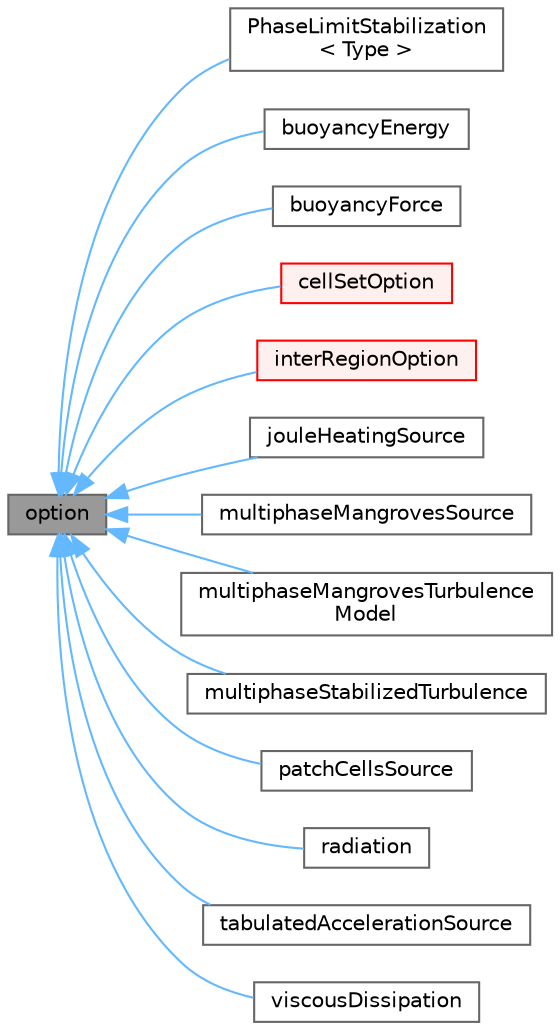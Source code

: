 digraph "option"
{
 // LATEX_PDF_SIZE
  bgcolor="transparent";
  edge [fontname=Helvetica,fontsize=10,labelfontname=Helvetica,labelfontsize=10];
  node [fontname=Helvetica,fontsize=10,shape=box,height=0.2,width=0.4];
  rankdir="LR";
  Node1 [id="Node000001",label="option",height=0.2,width=0.4,color="gray40", fillcolor="grey60", style="filled", fontcolor="black",tooltip="Base abstract class for handling finite volume options (i.e. fvOption)."];
  Node1 -> Node2 [id="edge1_Node000001_Node000002",dir="back",color="steelblue1",style="solid",tooltip=" "];
  Node2 [id="Node000002",label="PhaseLimitStabilization\l\< Type \>",height=0.2,width=0.4,color="gray40", fillcolor="white", style="filled",URL="$classFoam_1_1fv_1_1PhaseLimitStabilization.html",tooltip="Stabilization source for phase transport equations of Type, where <Type>=Scalar/Vector/SphericalTenso..."];
  Node1 -> Node3 [id="edge2_Node000001_Node000003",dir="back",color="steelblue1",style="solid",tooltip=" "];
  Node3 [id="Node000003",label="buoyancyEnergy",height=0.2,width=0.4,color="gray40", fillcolor="white", style="filled",URL="$classFoam_1_1fv_1_1buoyancyEnergy.html",tooltip="Applies buoyancy energy sources (i.e. Sb) to the energy equation for compressible flows."];
  Node1 -> Node4 [id="edge3_Node000001_Node000004",dir="back",color="steelblue1",style="solid",tooltip=" "];
  Node4 [id="Node000004",label="buoyancyForce",height=0.2,width=0.4,color="gray40", fillcolor="white", style="filled",URL="$classFoam_1_1fv_1_1buoyancyForce.html",tooltip="Applies buoyancy force sources (i.e. Sf) to the momentum equation for incompressible and compressible..."];
  Node1 -> Node5 [id="edge4_Node000001_Node000005",dir="back",color="steelblue1",style="solid",tooltip=" "];
  Node5 [id="Node000005",label="cellSetOption",height=0.2,width=0.4,color="red", fillcolor="#FFF0F0", style="filled",URL="$classFoam_1_1fv_1_1cellSetOption.html",tooltip="Intermediate abstract class for handling cell-set options for the derived fvOptions."];
  Node1 -> Node35 [id="edge5_Node000001_Node000035",dir="back",color="steelblue1",style="solid",tooltip=" "];
  Node35 [id="Node000035",label="interRegionOption",height=0.2,width=0.4,color="red", fillcolor="#FFF0F0", style="filled",URL="$classFoam_1_1fv_1_1interRegionOption.html",tooltip="Intermediate class for handling inter-region exchanges."];
  Node1 -> Node42 [id="edge6_Node000001_Node000042",dir="back",color="steelblue1",style="solid",tooltip=" "];
  Node42 [id="Node000042",label="jouleHeatingSource",height=0.2,width=0.4,color="gray40", fillcolor="white", style="filled",URL="$classFoam_1_1fv_1_1jouleHeatingSource.html",tooltip="Evolves an electrical potential equation."];
  Node1 -> Node43 [id="edge7_Node000001_Node000043",dir="back",color="steelblue1",style="solid",tooltip=" "];
  Node43 [id="Node000043",label="multiphaseMangrovesSource",height=0.2,width=0.4,color="gray40", fillcolor="white", style="filled",URL="$classFoam_1_1fv_1_1multiphaseMangrovesSource.html",tooltip=" "];
  Node1 -> Node44 [id="edge8_Node000001_Node000044",dir="back",color="steelblue1",style="solid",tooltip=" "];
  Node44 [id="Node000044",label="multiphaseMangrovesTurbulence\lModel",height=0.2,width=0.4,color="gray40", fillcolor="white", style="filled",URL="$classFoam_1_1fv_1_1multiphaseMangrovesTurbulenceModel.html",tooltip=" "];
  Node1 -> Node45 [id="edge9_Node000001_Node000045",dir="back",color="steelblue1",style="solid",tooltip=" "];
  Node45 [id="Node000045",label="multiphaseStabilizedTurbulence",height=0.2,width=0.4,color="gray40", fillcolor="white", style="filled",URL="$classFoam_1_1fv_1_1multiphaseStabilizedTurbulence.html",tooltip="Applies corrections to the turbulent kinetic energy equation (i.e. k) and turbulent viscosity field (..."];
  Node1 -> Node46 [id="edge10_Node000001_Node000046",dir="back",color="steelblue1",style="solid",tooltip=" "];
  Node46 [id="Node000046",label="patchCellsSource",height=0.2,width=0.4,color="gray40", fillcolor="white", style="filled",URL="$classFoam_1_1fv_1_1patchCellsSource.html",tooltip="Source defined by a boundary condition applied to cells next to patches. This fvOption needs to be us..."];
  Node1 -> Node47 [id="edge11_Node000001_Node000047",dir="back",color="steelblue1",style="solid",tooltip=" "];
  Node47 [id="Node000047",label="radiation",height=0.2,width=0.4,color="gray40", fillcolor="white", style="filled",URL="$classFoam_1_1fv_1_1radiation.html",tooltip="Applies radiation sources (i.e. Sh) to the energy equation for compressible flows."];
  Node1 -> Node48 [id="edge12_Node000001_Node000048",dir="back",color="steelblue1",style="solid",tooltip=" "];
  Node48 [id="Node000048",label="tabulatedAccelerationSource",height=0.2,width=0.4,color="gray40", fillcolor="white", style="filled",URL="$classFoam_1_1fv_1_1tabulatedAccelerationSource.html",tooltip="Solid-body 6-DoF acceleration source."];
  Node1 -> Node49 [id="edge13_Node000001_Node000049",dir="back",color="steelblue1",style="solid",tooltip=" "];
  Node49 [id="Node000049",label="viscousDissipation",height=0.2,width=0.4,color="gray40", fillcolor="white", style="filled",URL="$classFoam_1_1fv_1_1viscousDissipation.html",tooltip="Applies a viscous dissipation energy source to the energy equation."];
}
